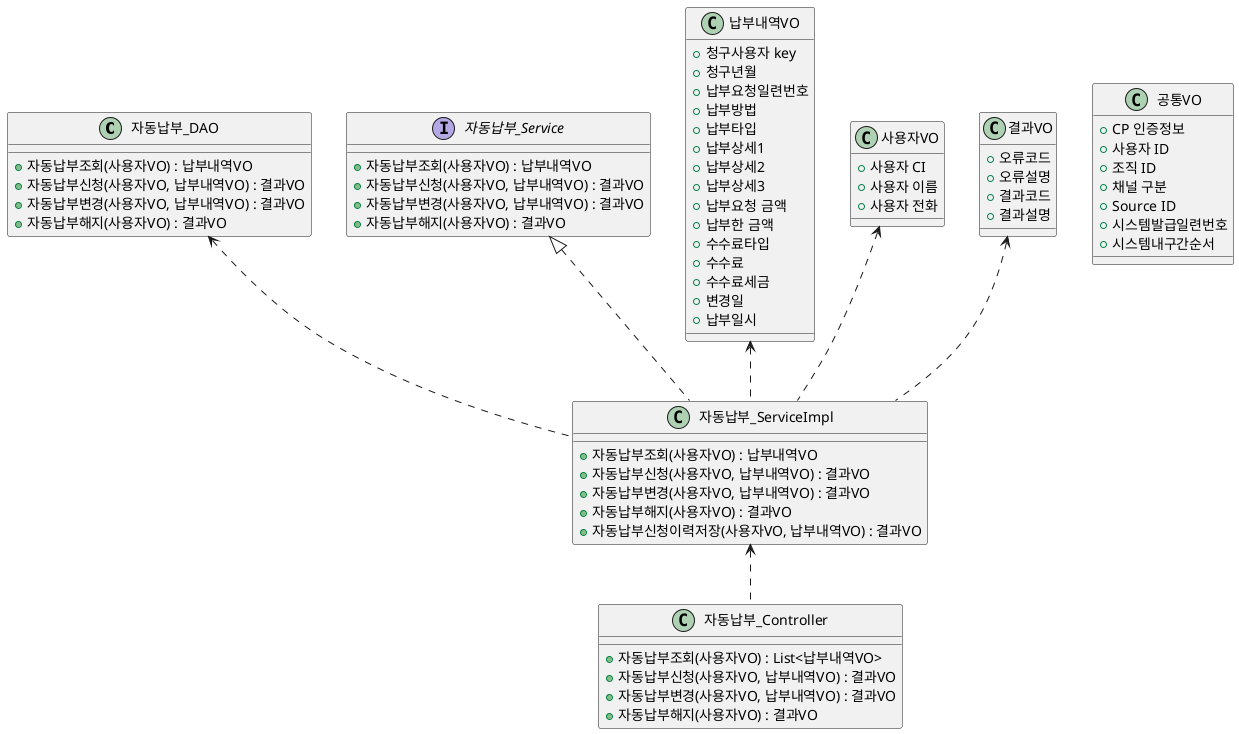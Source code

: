 @startuml

'-----------------------------------------------------------

class 자동납부_DAO {
  + 자동납부조회(사용자VO) : 납부내역VO
  + 자동납부신청(사용자VO, 납부내역VO) : 결과VO
  + 자동납부변경(사용자VO, 납부내역VO) : 결과VO
  + 자동납부해지(사용자VO) : 결과VO
}

interface 자동납부_Service {
  + 자동납부조회(사용자VO) : 납부내역VO
  + 자동납부신청(사용자VO, 납부내역VO) : 결과VO
  + 자동납부변경(사용자VO, 납부내역VO) : 결과VO
  + 자동납부해지(사용자VO) : 결과VO
}

class 자동납부_ServiceImpl {
  + 자동납부조회(사용자VO) : 납부내역VO
  + 자동납부신청(사용자VO, 납부내역VO) : 결과VO
  + 자동납부변경(사용자VO, 납부내역VO) : 결과VO
  + 자동납부해지(사용자VO) : 결과VO
  + 자동납부신청이력저장(사용자VO, 납부내역VO) : 결과VO
}

자동납부_Service <|.. 자동납부_ServiceImpl
자동납부_DAO <.. 자동납부_ServiceImpl

납부내역VO <.. 자동납부_ServiceImpl
사용자VO <.. 자동납부_ServiceImpl
결과VO <.. 자동납부_ServiceImpl


class 자동납부_Controller {
  + 자동납부조회(사용자VO) : List<납부내역VO>
  + 자동납부신청(사용자VO, 납부내역VO) : 결과VO
  + 자동납부변경(사용자VO, 납부내역VO) : 결과VO
  + 자동납부해지(사용자VO) : 결과VO
}

자동납부_ServiceImpl <.. 자동납부_Controller

class 공통VO {
  + CP 인증정보
  + 사용자 ID
  + 조직 ID
  + 채널 구분
  + Source ID
  + 시스템발급일련번호
  + 시스템내구간순서
}
class 납부내역VO {
  + 청구사용자 key
  + 청구년월
  + 납부요청일련번호 
  + 납부방법
  + 납부타입
  + 납부상세1
  + 납부상세2
  + 납부상세3
  + 납부요청 금액
  + 납부한 금액
  + 수수료타입
  + 수수료
  + 수수료세금
  + 변경일
  + 납부일시
}
class 사용자VO {
  + 사용자 CI
  + 사용자 이름
  + 사용자 전화
}
class 결과VO {
  + 오류코드
  + 오류설명
  + 결과코드
  + 결과설명
}

'-----------------------------------------------------------

@enduml
